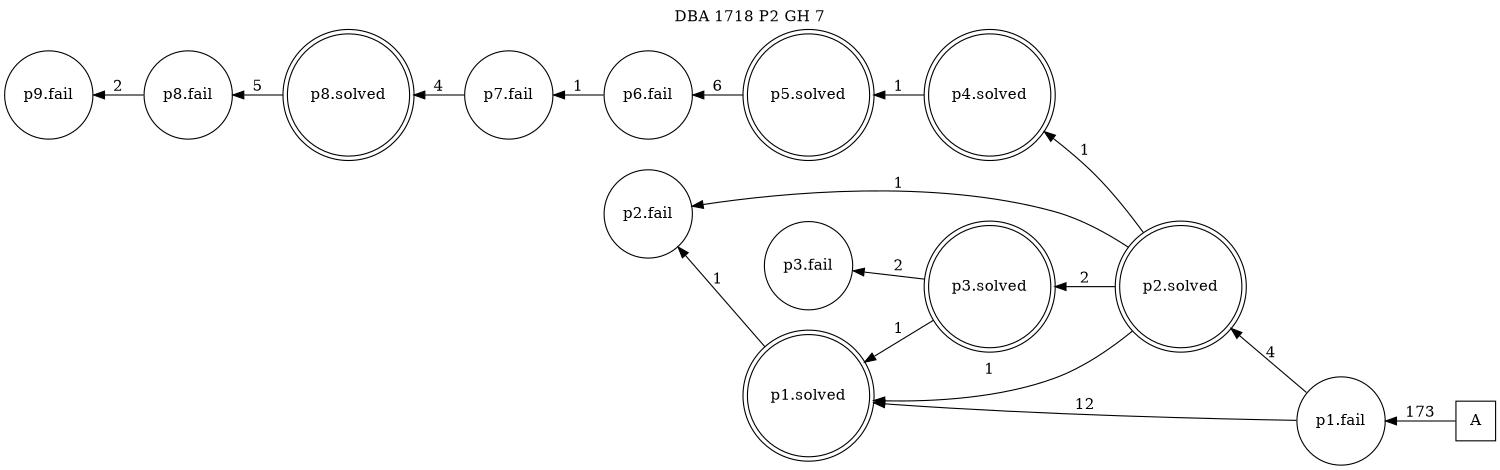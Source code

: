 digraph DBA_1718_P2_GH_7 {
labelloc="tl"
label= " DBA 1718 P2 GH 7 "
rankdir="RL";
graph [ size=" 10 , 10 !"]

"A" [shape="square" label="A"]
"p1.fail" [shape="circle" label="p1.fail"]
"p1.solved" [shape="doublecircle" label="p1.solved"]
"p2.fail" [shape="circle" label="p2.fail"]
"p2.solved" [shape="doublecircle" label="p2.solved"]
"p3.solved" [shape="doublecircle" label="p3.solved"]
"p3.fail" [shape="circle" label="p3.fail"]
"p4.solved" [shape="doublecircle" label="p4.solved"]
"p5.solved" [shape="doublecircle" label="p5.solved"]
"p6.fail" [shape="circle" label="p6.fail"]
"p7.fail" [shape="circle" label="p7.fail"]
"p8.solved" [shape="doublecircle" label="p8.solved"]
"p8.fail" [shape="circle" label="p8.fail"]
"p9.fail" [shape="circle" label="p9.fail"]
"A" -> "p1.fail" [ label=173]
"p1.fail" -> "p1.solved" [ label=12]
"p1.fail" -> "p2.solved" [ label=4]
"p1.solved" -> "p2.fail" [ label=1]
"p2.solved" -> "p1.solved" [ label=1]
"p2.solved" -> "p2.fail" [ label=1]
"p2.solved" -> "p3.solved" [ label=2]
"p2.solved" -> "p4.solved" [ label=1]
"p3.solved" -> "p1.solved" [ label=1]
"p3.solved" -> "p3.fail" [ label=2]
"p4.solved" -> "p5.solved" [ label=1]
"p5.solved" -> "p6.fail" [ label=6]
"p6.fail" -> "p7.fail" [ label=1]
"p7.fail" -> "p8.solved" [ label=4]
"p8.solved" -> "p8.fail" [ label=5]
"p8.fail" -> "p9.fail" [ label=2]
}
